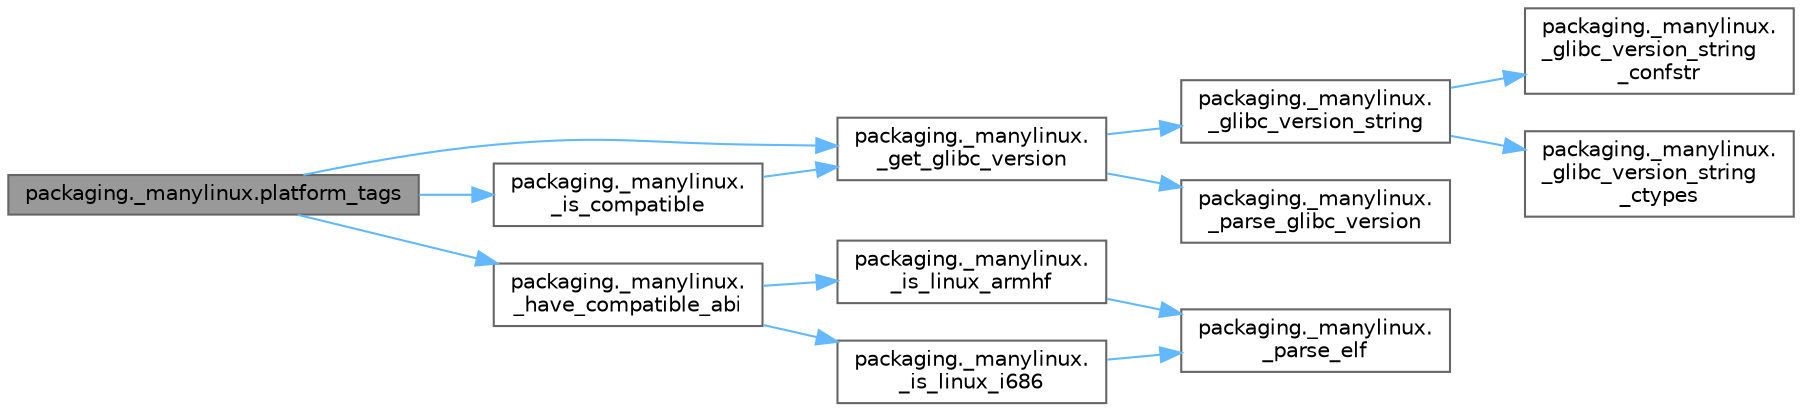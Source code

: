 digraph "packaging._manylinux.platform_tags"
{
 // LATEX_PDF_SIZE
  bgcolor="transparent";
  edge [fontname=Helvetica,fontsize=10,labelfontname=Helvetica,labelfontsize=10];
  node [fontname=Helvetica,fontsize=10,shape=box,height=0.2,width=0.4];
  rankdir="LR";
  Node1 [id="Node000001",label="packaging._manylinux.platform_tags",height=0.2,width=0.4,color="gray40", fillcolor="grey60", style="filled", fontcolor="black",tooltip=" "];
  Node1 -> Node2 [id="edge1_Node000001_Node000002",color="steelblue1",style="solid",tooltip=" "];
  Node2 [id="Node000002",label="packaging._manylinux.\l_get_glibc_version",height=0.2,width=0.4,color="grey40", fillcolor="white", style="filled",URL="$namespacepackaging_1_1__manylinux.html#af796d19fec233a1d8b955ab08ddc5487",tooltip=" "];
  Node2 -> Node3 [id="edge2_Node000002_Node000003",color="steelblue1",style="solid",tooltip=" "];
  Node3 [id="Node000003",label="packaging._manylinux.\l_glibc_version_string",height=0.2,width=0.4,color="grey40", fillcolor="white", style="filled",URL="$namespacepackaging_1_1__manylinux.html#a31edadb3a321628c6d182bf29da8a19a",tooltip=" "];
  Node3 -> Node4 [id="edge3_Node000003_Node000004",color="steelblue1",style="solid",tooltip=" "];
  Node4 [id="Node000004",label="packaging._manylinux.\l_glibc_version_string\l_confstr",height=0.2,width=0.4,color="grey40", fillcolor="white", style="filled",URL="$namespacepackaging_1_1__manylinux.html#a615e2ebdca8ef2c9fa95c5b62c0f8c88",tooltip=" "];
  Node3 -> Node5 [id="edge4_Node000003_Node000005",color="steelblue1",style="solid",tooltip=" "];
  Node5 [id="Node000005",label="packaging._manylinux.\l_glibc_version_string\l_ctypes",height=0.2,width=0.4,color="grey40", fillcolor="white", style="filled",URL="$namespacepackaging_1_1__manylinux.html#a5b6d7cdfe28692f5efd0680411f745ec",tooltip=" "];
  Node2 -> Node6 [id="edge5_Node000002_Node000006",color="steelblue1",style="solid",tooltip=" "];
  Node6 [id="Node000006",label="packaging._manylinux.\l_parse_glibc_version",height=0.2,width=0.4,color="grey40", fillcolor="white", style="filled",URL="$namespacepackaging_1_1__manylinux.html#a261ceb5f86c74409cbf143b79d3497e9",tooltip=" "];
  Node1 -> Node7 [id="edge6_Node000001_Node000007",color="steelblue1",style="solid",tooltip=" "];
  Node7 [id="Node000007",label="packaging._manylinux.\l_have_compatible_abi",height=0.2,width=0.4,color="grey40", fillcolor="white", style="filled",URL="$namespacepackaging_1_1__manylinux.html#a16da4f70106d31e3da20414ead0ed559",tooltip=" "];
  Node7 -> Node8 [id="edge7_Node000007_Node000008",color="steelblue1",style="solid",tooltip=" "];
  Node8 [id="Node000008",label="packaging._manylinux.\l_is_linux_armhf",height=0.2,width=0.4,color="grey40", fillcolor="white", style="filled",URL="$namespacepackaging_1_1__manylinux.html#a32962e8fc11bc8cc7d4a4cb7e0b70a22",tooltip=" "];
  Node8 -> Node9 [id="edge8_Node000008_Node000009",color="steelblue1",style="solid",tooltip=" "];
  Node9 [id="Node000009",label="packaging._manylinux.\l_parse_elf",height=0.2,width=0.4,color="grey40", fillcolor="white", style="filled",URL="$namespacepackaging_1_1__manylinux.html#abf5aad047965e685cfdc0e6b874a5077",tooltip=" "];
  Node7 -> Node10 [id="edge9_Node000007_Node000010",color="steelblue1",style="solid",tooltip=" "];
  Node10 [id="Node000010",label="packaging._manylinux.\l_is_linux_i686",height=0.2,width=0.4,color="grey40", fillcolor="white", style="filled",URL="$namespacepackaging_1_1__manylinux.html#aea2002dd76912fd1828b5f8611646cf6",tooltip=" "];
  Node10 -> Node9 [id="edge10_Node000010_Node000009",color="steelblue1",style="solid",tooltip=" "];
  Node1 -> Node11 [id="edge11_Node000001_Node000011",color="steelblue1",style="solid",tooltip=" "];
  Node11 [id="Node000011",label="packaging._manylinux.\l_is_compatible",height=0.2,width=0.4,color="grey40", fillcolor="white", style="filled",URL="$namespacepackaging_1_1__manylinux.html#a992f32b0269b04d028e9bd68e61c6f12",tooltip=" "];
  Node11 -> Node2 [id="edge12_Node000011_Node000002",color="steelblue1",style="solid",tooltip=" "];
}
